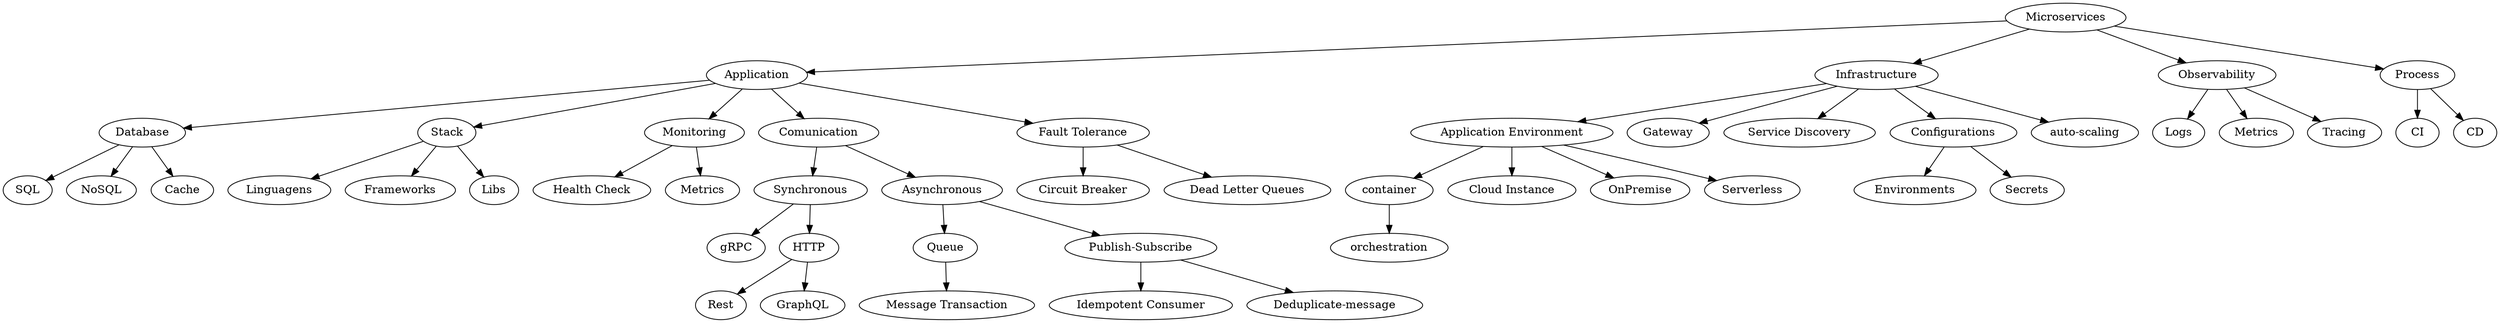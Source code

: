 // Microservices Roadmap
digraph {
	microservices [label=Microservices]
	application [label=Application]
	microservices -> application
	db [label=Database]
	application -> db
	stack [label=Stack]
	application -> stack
	linguagens [label=Linguagens]
	framework [label=Frameworks]
	lib [label=Libs]
	stack -> linguagens
	stack -> framework
	stack -> lib
	sql [label=SQL]
	nosql [label=NoSQL]
	cache [label=Cache]
	db -> sql
	db -> nosql
	db -> cache
	application -> monitoring
	monitoring [label=Monitoring]
	"health-check" [label="Health Check"]
	"app-metrics" [label=Metrics]
	monitoring -> "health-check"
	monitoring -> "app-metrics"
	application -> comunication
	comunication [label=Comunication]
	synchronous [label=Synchronous]
	asynchronous [label=Asynchronous]
	comunication -> synchronous
	comunication -> asynchronous
	grpc [label=gRPC]
	http [label=HTTP]
	synchronous -> http
	synchronous -> grpc
	rest [label=Rest]
	graphql [label=GraphQL]
	http -> rest
	http -> graphql
	queue [label=Queue]
	"pub-sub" [label="Publish-Subscribe"]
	asynchronous -> queue
	asynchronous -> "pub-sub"
	"queue-transaction" [label="Message Transaction"]
	queue -> "queue-transaction"
	idempotent [label="Idempotent Consumer"]
	deduplicate [label="Deduplicate-message"]
	"pub-sub" -> idempotent
	"pub-sub" -> deduplicate
	application -> "fault-tolerance"
	"fault-tolerance" [label="Fault Tolerance"]
	"app-circuit-breaker" [label="Circuit Breaker"]
	dlq [label="Dead Letter Queues"]
	"fault-tolerance" -> "app-circuit-breaker"
	"fault-tolerance" -> dlq
	infrastructure [label=Infrastructure]
	microservices -> infrastructure
	"application-environment" [label="Application Environment"]
	gateway [label=Gateway]
	"service-discovery" [label="Service Discovery"]
	configuration [label=Configurations]
	infrastructure -> "application-environment"
	infrastructure -> gateway
	infrastructure -> "service-discovery"
	infrastructure -> configuration
	infrastructure -> "auto-scaling"
	container [label=container]
	"cloud-instance" [label="Cloud Instance"]
	"on-premise" [label=OnPremise]
	serveless [label=Serverless]
	"application-environment" -> container
	"application-environment" -> "cloud-instance"
	"application-environment" -> "on-premise"
	"application-environment" -> serveless
	environment [label=Environments]
	secrets [label=Secrets]
	configuration -> environment
	configuration -> secrets
	orchestration [label=orchestration]
	container -> orchestration
	observability [label=Observability]
	microservices -> observability
	log [label=Logs]
	metrics [label=Metrics]
	tracing [label=Tracing]
	observability -> log
	observability -> metrics
	observability -> tracing
	process [label=Process]
	microservices -> process
	"continuous-integration" [label=CI]
	"continuous-delivery" [label=CD]
	process -> "continuous-integration"
	process -> "continuous-delivery"
}
